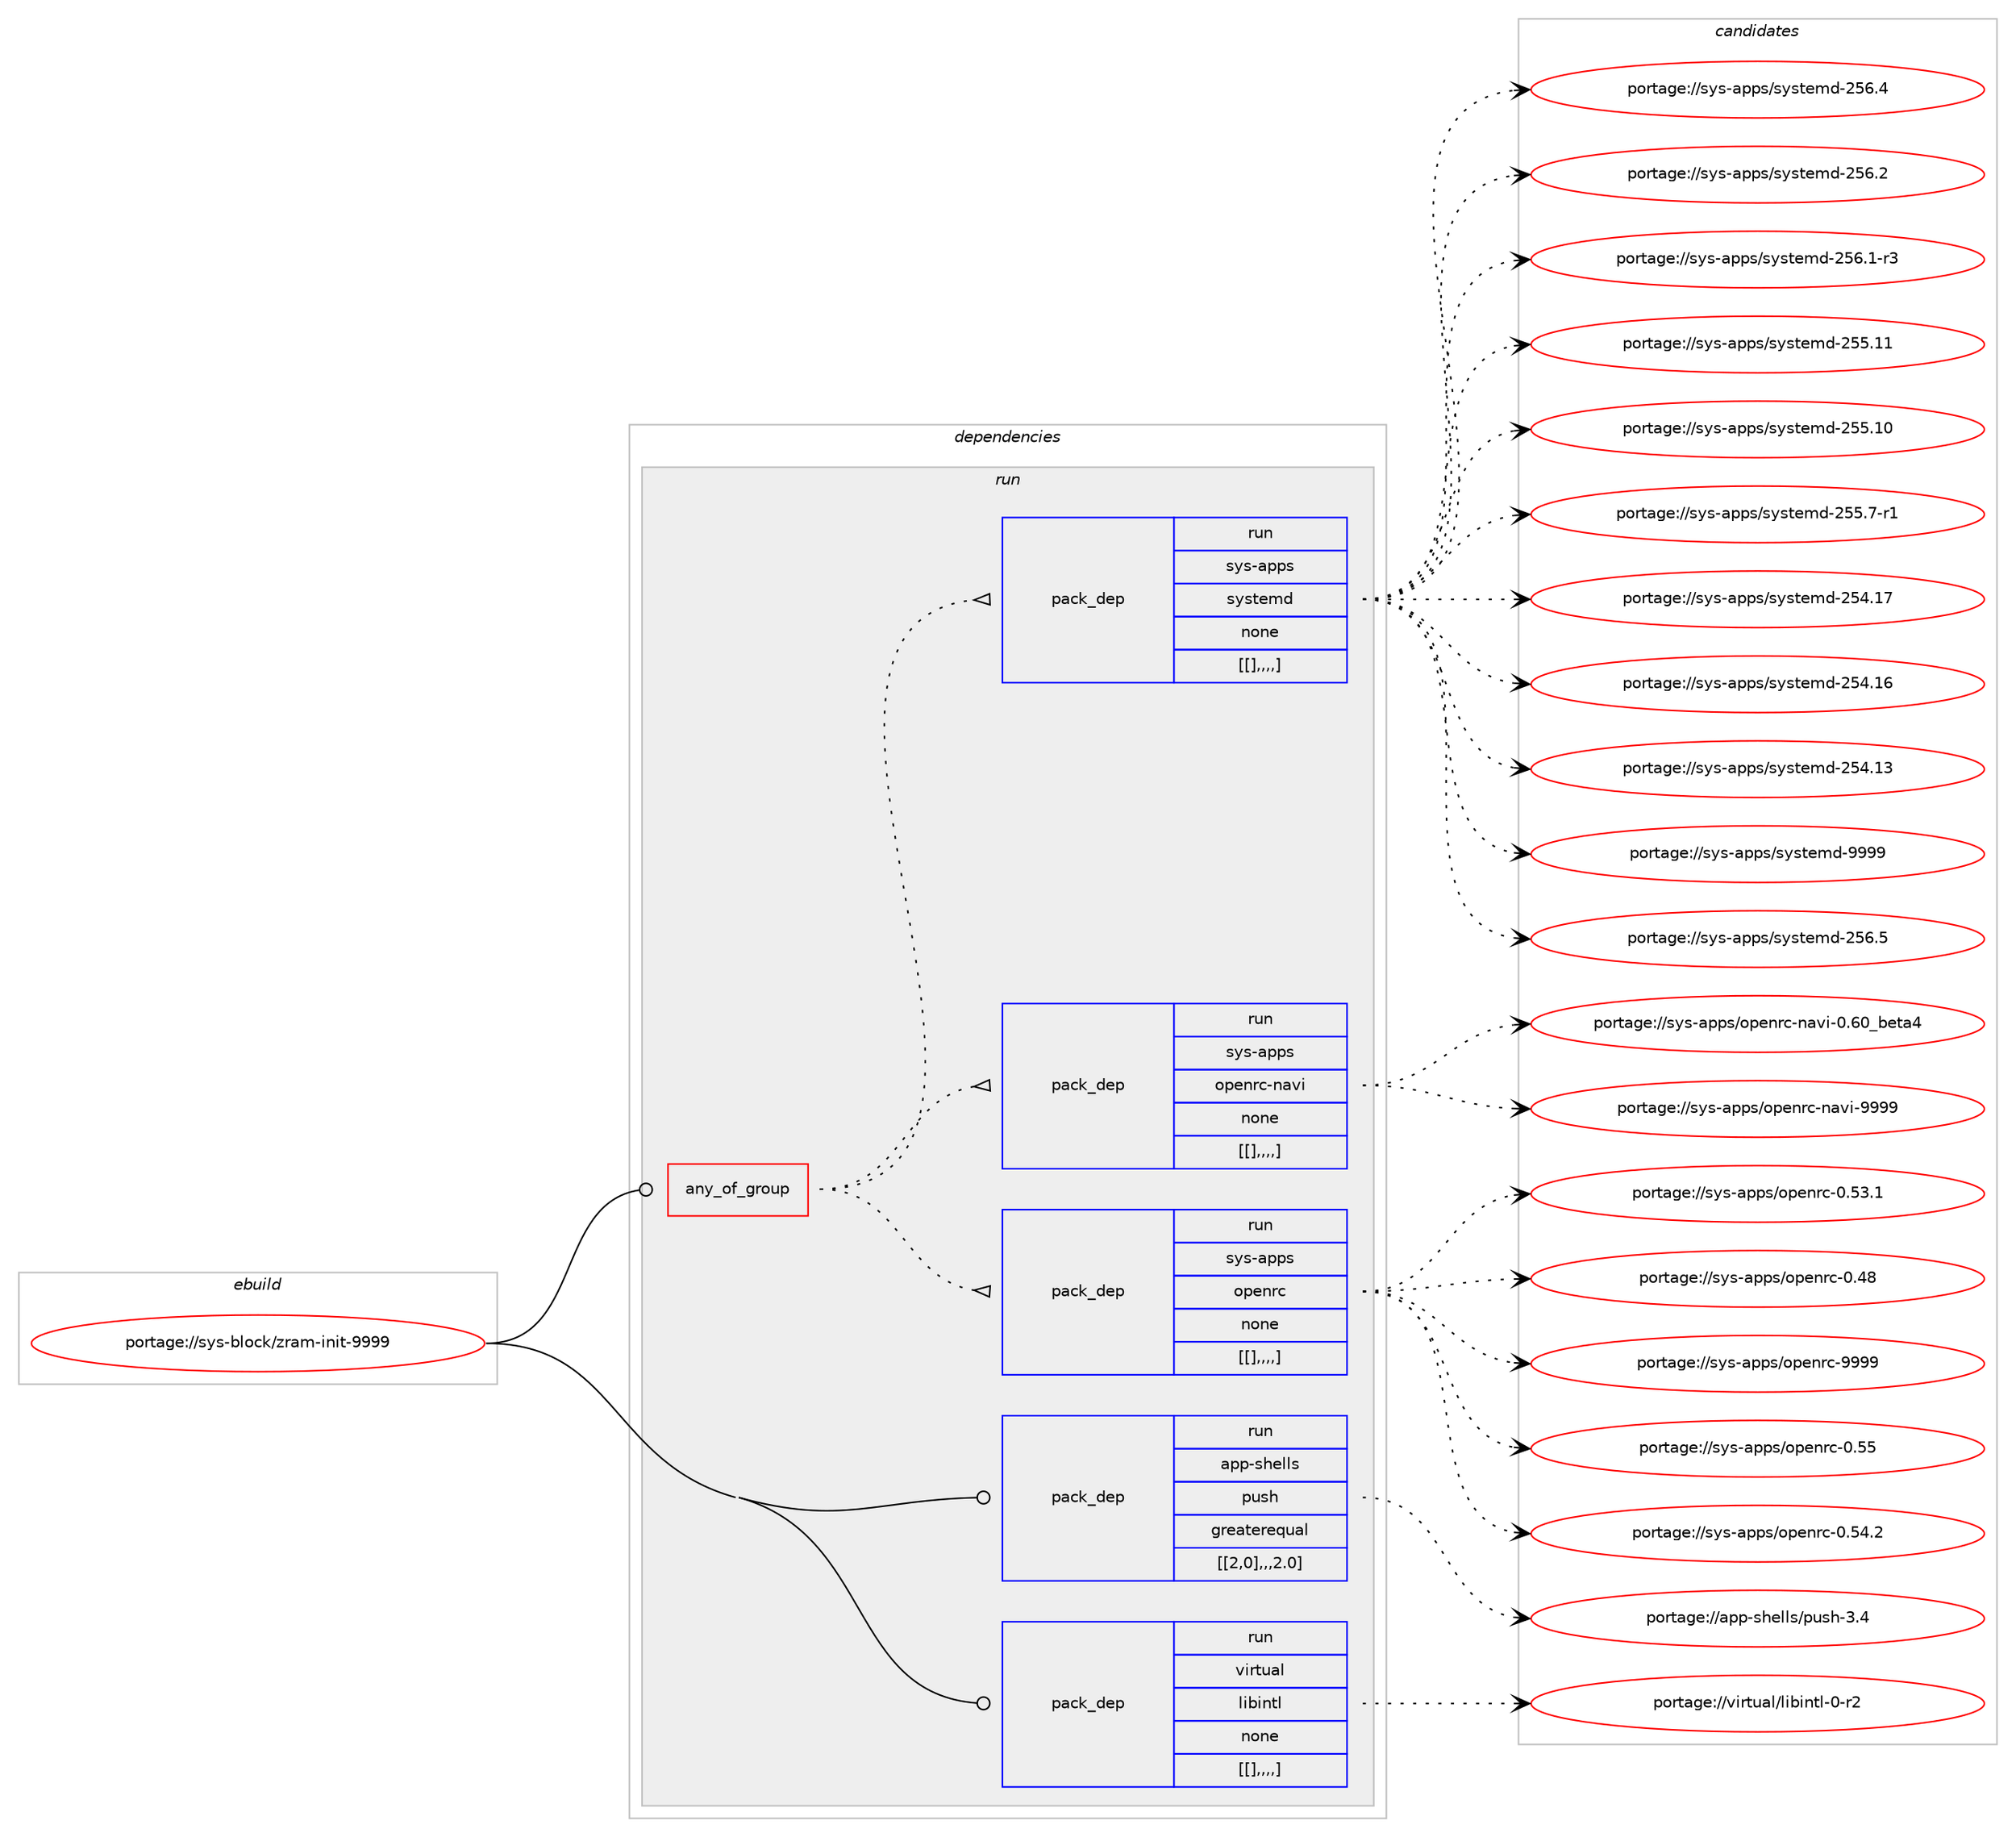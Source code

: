 digraph prolog {

# *************
# Graph options
# *************

newrank=true;
concentrate=true;
compound=true;
graph [rankdir=LR,fontname=Helvetica,fontsize=10,ranksep=1.5];#, ranksep=2.5, nodesep=0.2];
edge  [arrowhead=vee];
node  [fontname=Helvetica,fontsize=10];

# **********
# The ebuild
# **********

subgraph cluster_leftcol {
color=gray;
label=<<i>ebuild</i>>;
id [label="portage://sys-block/zram-init-9999", color=red, width=4, href="../sys-block/zram-init-9999.svg"];
}

# ****************
# The dependencies
# ****************

subgraph cluster_midcol {
color=gray;
label=<<i>dependencies</i>>;
subgraph cluster_compile {
fillcolor="#eeeeee";
style=filled;
label=<<i>compile</i>>;
}
subgraph cluster_compileandrun {
fillcolor="#eeeeee";
style=filled;
label=<<i>compile and run</i>>;
}
subgraph cluster_run {
fillcolor="#eeeeee";
style=filled;
label=<<i>run</i>>;
subgraph any2870 {
dependency445571 [label=<<TABLE BORDER="0" CELLBORDER="1" CELLSPACING="0" CELLPADDING="4"><TR><TD CELLPADDING="10">any_of_group</TD></TR></TABLE>>, shape=none, color=red];subgraph pack324432 {
dependency445572 [label=<<TABLE BORDER="0" CELLBORDER="1" CELLSPACING="0" CELLPADDING="4" WIDTH="220"><TR><TD ROWSPAN="6" CELLPADDING="30">pack_dep</TD></TR><TR><TD WIDTH="110">run</TD></TR><TR><TD>sys-apps</TD></TR><TR><TD>openrc</TD></TR><TR><TD>none</TD></TR><TR><TD>[[],,,,]</TD></TR></TABLE>>, shape=none, color=blue];
}
dependency445571:e -> dependency445572:w [weight=20,style="dotted",arrowhead="oinv"];
subgraph pack324433 {
dependency445573 [label=<<TABLE BORDER="0" CELLBORDER="1" CELLSPACING="0" CELLPADDING="4" WIDTH="220"><TR><TD ROWSPAN="6" CELLPADDING="30">pack_dep</TD></TR><TR><TD WIDTH="110">run</TD></TR><TR><TD>sys-apps</TD></TR><TR><TD>openrc-navi</TD></TR><TR><TD>none</TD></TR><TR><TD>[[],,,,]</TD></TR></TABLE>>, shape=none, color=blue];
}
dependency445571:e -> dependency445573:w [weight=20,style="dotted",arrowhead="oinv"];
subgraph pack324434 {
dependency445574 [label=<<TABLE BORDER="0" CELLBORDER="1" CELLSPACING="0" CELLPADDING="4" WIDTH="220"><TR><TD ROWSPAN="6" CELLPADDING="30">pack_dep</TD></TR><TR><TD WIDTH="110">run</TD></TR><TR><TD>sys-apps</TD></TR><TR><TD>systemd</TD></TR><TR><TD>none</TD></TR><TR><TD>[[],,,,]</TD></TR></TABLE>>, shape=none, color=blue];
}
dependency445571:e -> dependency445574:w [weight=20,style="dotted",arrowhead="oinv"];
}
id:e -> dependency445571:w [weight=20,style="solid",arrowhead="odot"];
subgraph pack324435 {
dependency445575 [label=<<TABLE BORDER="0" CELLBORDER="1" CELLSPACING="0" CELLPADDING="4" WIDTH="220"><TR><TD ROWSPAN="6" CELLPADDING="30">pack_dep</TD></TR><TR><TD WIDTH="110">run</TD></TR><TR><TD>app-shells</TD></TR><TR><TD>push</TD></TR><TR><TD>greaterequal</TD></TR><TR><TD>[[2,0],,,2.0]</TD></TR></TABLE>>, shape=none, color=blue];
}
id:e -> dependency445575:w [weight=20,style="solid",arrowhead="odot"];
subgraph pack324436 {
dependency445576 [label=<<TABLE BORDER="0" CELLBORDER="1" CELLSPACING="0" CELLPADDING="4" WIDTH="220"><TR><TD ROWSPAN="6" CELLPADDING="30">pack_dep</TD></TR><TR><TD WIDTH="110">run</TD></TR><TR><TD>virtual</TD></TR><TR><TD>libintl</TD></TR><TR><TD>none</TD></TR><TR><TD>[[],,,,]</TD></TR></TABLE>>, shape=none, color=blue];
}
id:e -> dependency445576:w [weight=20,style="solid",arrowhead="odot"];
}
}

# **************
# The candidates
# **************

subgraph cluster_choices {
rank=same;
color=gray;
label=<<i>candidates</i>>;

subgraph choice324432 {
color=black;
nodesep=1;
choice115121115459711211211547111112101110114994557575757 [label="portage://sys-apps/openrc-9999", color=red, width=4,href="../sys-apps/openrc-9999.svg"];
choice115121115459711211211547111112101110114994548465353 [label="portage://sys-apps/openrc-0.55", color=red, width=4,href="../sys-apps/openrc-0.55.svg"];
choice1151211154597112112115471111121011101149945484653524650 [label="portage://sys-apps/openrc-0.54.2", color=red, width=4,href="../sys-apps/openrc-0.54.2.svg"];
choice1151211154597112112115471111121011101149945484653514649 [label="portage://sys-apps/openrc-0.53.1", color=red, width=4,href="../sys-apps/openrc-0.53.1.svg"];
choice115121115459711211211547111112101110114994548465256 [label="portage://sys-apps/openrc-0.48", color=red, width=4,href="../sys-apps/openrc-0.48.svg"];
dependency445572:e -> choice115121115459711211211547111112101110114994557575757:w [style=dotted,weight="100"];
dependency445572:e -> choice115121115459711211211547111112101110114994548465353:w [style=dotted,weight="100"];
dependency445572:e -> choice1151211154597112112115471111121011101149945484653524650:w [style=dotted,weight="100"];
dependency445572:e -> choice1151211154597112112115471111121011101149945484653514649:w [style=dotted,weight="100"];
dependency445572:e -> choice115121115459711211211547111112101110114994548465256:w [style=dotted,weight="100"];
}
subgraph choice324433 {
color=black;
nodesep=1;
choice1151211154597112112115471111121011101149945110971181054557575757 [label="portage://sys-apps/openrc-navi-9999", color=red, width=4,href="../sys-apps/openrc-navi-9999.svg"];
choice115121115459711211211547111112101110114994511097118105454846544895981011169752 [label="portage://sys-apps/openrc-navi-0.60_beta4", color=red, width=4,href="../sys-apps/openrc-navi-0.60_beta4.svg"];
dependency445573:e -> choice1151211154597112112115471111121011101149945110971181054557575757:w [style=dotted,weight="100"];
dependency445573:e -> choice115121115459711211211547111112101110114994511097118105454846544895981011169752:w [style=dotted,weight="100"];
}
subgraph choice324434 {
color=black;
nodesep=1;
choice1151211154597112112115471151211151161011091004557575757 [label="portage://sys-apps/systemd-9999", color=red, width=4,href="../sys-apps/systemd-9999.svg"];
choice115121115459711211211547115121115116101109100455053544653 [label="portage://sys-apps/systemd-256.5", color=red, width=4,href="../sys-apps/systemd-256.5.svg"];
choice115121115459711211211547115121115116101109100455053544652 [label="portage://sys-apps/systemd-256.4", color=red, width=4,href="../sys-apps/systemd-256.4.svg"];
choice115121115459711211211547115121115116101109100455053544650 [label="portage://sys-apps/systemd-256.2", color=red, width=4,href="../sys-apps/systemd-256.2.svg"];
choice1151211154597112112115471151211151161011091004550535446494511451 [label="portage://sys-apps/systemd-256.1-r3", color=red, width=4,href="../sys-apps/systemd-256.1-r3.svg"];
choice11512111545971121121154711512111511610110910045505353464949 [label="portage://sys-apps/systemd-255.11", color=red, width=4,href="../sys-apps/systemd-255.11.svg"];
choice11512111545971121121154711512111511610110910045505353464948 [label="portage://sys-apps/systemd-255.10", color=red, width=4,href="../sys-apps/systemd-255.10.svg"];
choice1151211154597112112115471151211151161011091004550535346554511449 [label="portage://sys-apps/systemd-255.7-r1", color=red, width=4,href="../sys-apps/systemd-255.7-r1.svg"];
choice11512111545971121121154711512111511610110910045505352464955 [label="portage://sys-apps/systemd-254.17", color=red, width=4,href="../sys-apps/systemd-254.17.svg"];
choice11512111545971121121154711512111511610110910045505352464954 [label="portage://sys-apps/systemd-254.16", color=red, width=4,href="../sys-apps/systemd-254.16.svg"];
choice11512111545971121121154711512111511610110910045505352464951 [label="portage://sys-apps/systemd-254.13", color=red, width=4,href="../sys-apps/systemd-254.13.svg"];
dependency445574:e -> choice1151211154597112112115471151211151161011091004557575757:w [style=dotted,weight="100"];
dependency445574:e -> choice115121115459711211211547115121115116101109100455053544653:w [style=dotted,weight="100"];
dependency445574:e -> choice115121115459711211211547115121115116101109100455053544652:w [style=dotted,weight="100"];
dependency445574:e -> choice115121115459711211211547115121115116101109100455053544650:w [style=dotted,weight="100"];
dependency445574:e -> choice1151211154597112112115471151211151161011091004550535446494511451:w [style=dotted,weight="100"];
dependency445574:e -> choice11512111545971121121154711512111511610110910045505353464949:w [style=dotted,weight="100"];
dependency445574:e -> choice11512111545971121121154711512111511610110910045505353464948:w [style=dotted,weight="100"];
dependency445574:e -> choice1151211154597112112115471151211151161011091004550535346554511449:w [style=dotted,weight="100"];
dependency445574:e -> choice11512111545971121121154711512111511610110910045505352464955:w [style=dotted,weight="100"];
dependency445574:e -> choice11512111545971121121154711512111511610110910045505352464954:w [style=dotted,weight="100"];
dependency445574:e -> choice11512111545971121121154711512111511610110910045505352464951:w [style=dotted,weight="100"];
}
subgraph choice324435 {
color=black;
nodesep=1;
choice97112112451151041011081081154711211711510445514652 [label="portage://app-shells/push-3.4", color=red, width=4,href="../app-shells/push-3.4.svg"];
dependency445575:e -> choice97112112451151041011081081154711211711510445514652:w [style=dotted,weight="100"];
}
subgraph choice324436 {
color=black;
nodesep=1;
choice11810511411611797108471081059810511011610845484511450 [label="portage://virtual/libintl-0-r2", color=red, width=4,href="../virtual/libintl-0-r2.svg"];
dependency445576:e -> choice11810511411611797108471081059810511011610845484511450:w [style=dotted,weight="100"];
}
}

}
